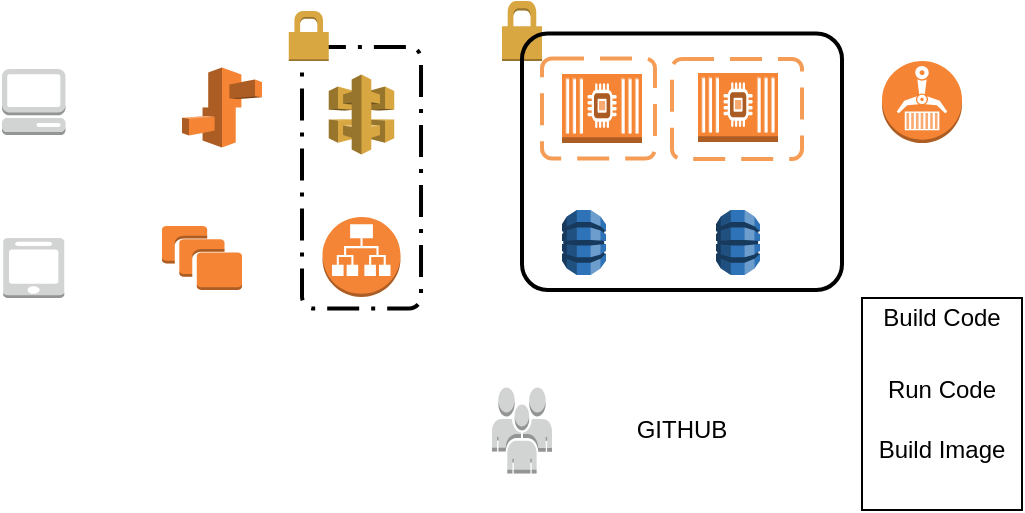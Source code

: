 <mxfile version="12.7.1" type="github">
  <diagram id="sJPgbdR20rskWXcdKmHD" name="Page-1">
    <mxGraphModel dx="782" dy="374" grid="1" gridSize="10" guides="1" tooltips="1" connect="1" arrows="1" fold="1" page="1" pageScale="1" pageWidth="850" pageHeight="1100" math="0" shadow="0">
      <root>
        <mxCell id="0" />
        <mxCell id="1" parent="0" />
        <mxCell id="KdQr0urOy9rvSbMQG1uy-1" value="" style="outlineConnect=0;dashed=0;verticalLabelPosition=bottom;verticalAlign=top;align=center;html=1;shape=mxgraph.aws3.mobile_client;fillColor=#D2D3D3;gradientColor=none;" parent="1" vertex="1">
          <mxGeometry x="160.63" y="244" width="30.5" height="30" as="geometry" />
        </mxCell>
        <mxCell id="KdQr0urOy9rvSbMQG1uy-2" value="" style="outlineConnect=0;dashed=0;verticalLabelPosition=bottom;verticalAlign=top;align=center;html=1;shape=mxgraph.aws3.management_console;fillColor=#D2D3D3;gradientColor=none;" parent="1" vertex="1">
          <mxGeometry x="160" y="159.5" width="31.75" height="33" as="geometry" />
        </mxCell>
        <mxCell id="KdQr0urOy9rvSbMQG1uy-3" value="" style="outlineConnect=0;dashed=0;verticalLabelPosition=bottom;verticalAlign=top;align=center;html=1;shape=mxgraph.aws3.application_load_balancer;fillColor=#F58536;gradientColor=none;" parent="1" vertex="1">
          <mxGeometry x="320.26" y="233.5" width="39" height="40" as="geometry" />
        </mxCell>
        <mxCell id="KdQr0urOy9rvSbMQG1uy-4" value="" style="outlineConnect=0;dashed=0;verticalLabelPosition=bottom;verticalAlign=top;align=center;html=1;shape=mxgraph.aws3.api_gateway;fillColor=#D9A741;gradientColor=none;" parent="1" vertex="1">
          <mxGeometry x="323.38" y="162.25" width="32.75" height="40" as="geometry" />
        </mxCell>
        <mxCell id="KdQr0urOy9rvSbMQG1uy-11" value="" style="outlineConnect=0;dashed=0;verticalLabelPosition=bottom;verticalAlign=top;align=center;html=1;shape=mxgraph.aws3.dynamo_db;fillColor=#2E73B8;gradientColor=none;" parent="1" vertex="1">
          <mxGeometry x="517" y="230" width="22" height="32.5" as="geometry" />
        </mxCell>
        <mxCell id="KdQr0urOy9rvSbMQG1uy-12" value="" style="outlineConnect=0;dashed=0;verticalLabelPosition=bottom;verticalAlign=top;align=center;html=1;shape=mxgraph.aws3.dynamo_db;fillColor=#2E73B8;gradientColor=none;" parent="1" vertex="1">
          <mxGeometry x="440" y="230" width="22" height="32.5" as="geometry" />
        </mxCell>
        <mxCell id="QD39E5jW2VNS_XY4BjCm-6" value="" style="rounded=1;arcSize=10;dashed=1;fillColor=none;gradientColor=none;dashPattern=8 3 1 3;strokeWidth=2;" vertex="1" parent="1">
          <mxGeometry x="310" y="148.5" width="59.51" height="130.75" as="geometry" />
        </mxCell>
        <mxCell id="QD39E5jW2VNS_XY4BjCm-8" value="" style="rounded=1;arcSize=10;dashed=1;strokeColor=#F59D56;fillColor=none;gradientColor=none;dashPattern=8 4;strokeWidth=2;" vertex="1" parent="1">
          <mxGeometry x="430" y="154.25" width="56.5" height="50" as="geometry" />
        </mxCell>
        <mxCell id="QD39E5jW2VNS_XY4BjCm-9" value="" style="rounded=1;arcSize=10;dashed=1;strokeColor=#F59D56;fillColor=none;gradientColor=none;dashPattern=8 4;strokeWidth=2;" vertex="1" parent="1">
          <mxGeometry x="495" y="154.5" width="65" height="50" as="geometry" />
        </mxCell>
        <mxCell id="QD39E5jW2VNS_XY4BjCm-15" value="" style="dashed=0;html=1;shape=mxgraph.aws3.permissions;fillColor=#D9A741;gradientColor=none;dashed=0;" vertex="1" parent="1">
          <mxGeometry x="410" y="125.5" width="20" height="30" as="geometry" />
        </mxCell>
        <mxCell id="QD39E5jW2VNS_XY4BjCm-17" value="" style="rounded=1;arcSize=10;dashed=0;fillColor=none;gradientColor=none;strokeWidth=2;" vertex="1" parent="1">
          <mxGeometry x="420" y="141.75" width="160" height="128.25" as="geometry" />
        </mxCell>
        <mxCell id="QD39E5jW2VNS_XY4BjCm-18" value="" style="dashed=0;html=1;shape=mxgraph.aws3.permissions;fillColor=#D9A741;gradientColor=none;dashed=0;" vertex="1" parent="1">
          <mxGeometry x="303.38" y="130.5" width="20" height="25" as="geometry" />
        </mxCell>
        <mxCell id="QD39E5jW2VNS_XY4BjCm-21" value="" style="outlineConnect=0;dashed=0;verticalLabelPosition=bottom;verticalAlign=top;align=center;html=1;shape=mxgraph.aws3.ecr;fillColor=#F58534;gradientColor=none;" vertex="1" parent="1">
          <mxGeometry x="600" y="155.5" width="40" height="41" as="geometry" />
        </mxCell>
        <mxCell id="QD39E5jW2VNS_XY4BjCm-23" value="" style="outlineConnect=0;dashed=0;verticalLabelPosition=bottom;verticalAlign=top;align=center;html=1;shape=mxgraph.aws3.ec2_compute_container_2;fillColor=#F58534;gradientColor=none;" vertex="1" parent="1">
          <mxGeometry x="440" y="162" width="40" height="34.5" as="geometry" />
        </mxCell>
        <mxCell id="QD39E5jW2VNS_XY4BjCm-24" value="" style="outlineConnect=0;dashed=0;verticalLabelPosition=bottom;verticalAlign=top;align=center;html=1;shape=mxgraph.aws3.ec2_compute_container_2;fillColor=#F58534;gradientColor=none;" vertex="1" parent="1">
          <mxGeometry x="508" y="161.5" width="40" height="34.5" as="geometry" />
        </mxCell>
        <mxCell id="QD39E5jW2VNS_XY4BjCm-25" value="" style="outlineConnect=0;dashed=0;verticalLabelPosition=bottom;verticalAlign=top;align=center;html=1;shape=mxgraph.aws3.instances;fillColor=#F58534;gradientColor=none;" vertex="1" parent="1">
          <mxGeometry x="240" y="238" width="40" height="32" as="geometry" />
        </mxCell>
        <mxCell id="QD39E5jW2VNS_XY4BjCm-26" value="" style="outlineConnect=0;dashed=0;verticalLabelPosition=bottom;verticalAlign=top;align=center;html=1;shape=mxgraph.aws3.elastic_beanstalk;fillColor=#F58534;gradientColor=none;" vertex="1" parent="1">
          <mxGeometry x="250" y="158.75" width="40" height="40" as="geometry" />
        </mxCell>
        <mxCell id="QD39E5jW2VNS_XY4BjCm-30" value="Build Code" style="text;html=1;strokeColor=none;fillColor=none;align=center;verticalAlign=middle;whiteSpace=wrap;rounded=0;" vertex="1" parent="1">
          <mxGeometry x="590" y="273.5" width="80" height="20" as="geometry" />
        </mxCell>
        <mxCell id="QD39E5jW2VNS_XY4BjCm-31" value="Run Code" style="text;html=1;strokeColor=none;fillColor=none;align=center;verticalAlign=middle;whiteSpace=wrap;rounded=0;" vertex="1" parent="1">
          <mxGeometry x="590" y="310" width="80" height="20" as="geometry" />
        </mxCell>
        <mxCell id="QD39E5jW2VNS_XY4BjCm-32" value="Build Image" style="text;html=1;strokeColor=none;fillColor=none;align=center;verticalAlign=middle;whiteSpace=wrap;rounded=0;" vertex="1" parent="1">
          <mxGeometry x="590" y="340" width="80" height="20" as="geometry" />
        </mxCell>
        <mxCell id="QD39E5jW2VNS_XY4BjCm-33" value="" style="rounded=0;whiteSpace=wrap;html=1;fillColor=none;" vertex="1" parent="1">
          <mxGeometry x="590" y="274" width="80" height="106" as="geometry" />
        </mxCell>
        <mxCell id="QD39E5jW2VNS_XY4BjCm-34" value="" style="outlineConnect=0;dashed=0;verticalLabelPosition=bottom;verticalAlign=top;align=center;html=1;shape=mxgraph.aws3.users;fillColor=#D2D3D3;gradientColor=none;" vertex="1" parent="1">
          <mxGeometry x="405" y="318.78" width="30" height="43" as="geometry" />
        </mxCell>
        <mxCell id="QD39E5jW2VNS_XY4BjCm-36" value="GITHUB" style="text;html=1;strokeColor=none;fillColor=none;align=center;verticalAlign=middle;whiteSpace=wrap;rounded=0;" vertex="1" parent="1">
          <mxGeometry x="480" y="330" width="40" height="20" as="geometry" />
        </mxCell>
      </root>
    </mxGraphModel>
  </diagram>
</mxfile>
